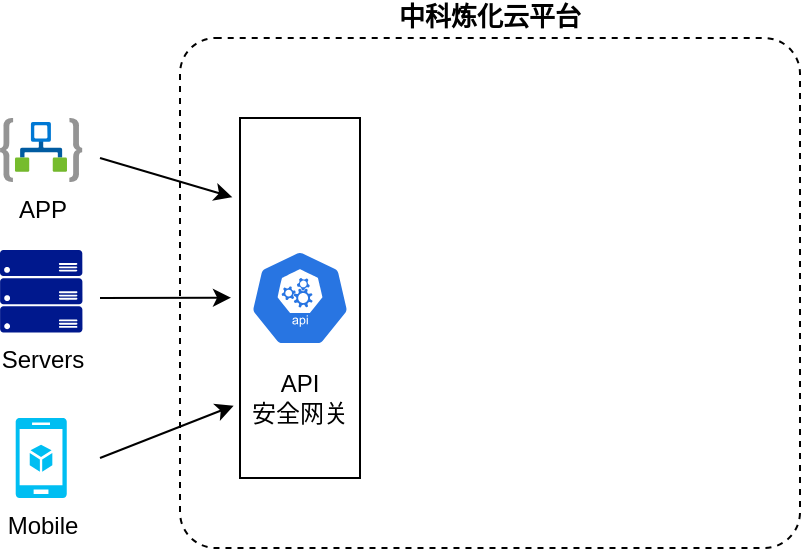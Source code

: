 <mxfile version="21.3.3" type="github">
  <diagram name="第 1 页" id="KtvbqaRSCcSbPuZ43bfZ">
    <mxGraphModel dx="1024" dy="389" grid="1" gridSize="10" guides="1" tooltips="1" connect="1" arrows="1" fold="1" page="1" pageScale="1" pageWidth="827" pageHeight="1169" math="0" shadow="0">
      <root>
        <mxCell id="0" />
        <mxCell id="1" parent="0" />
        <mxCell id="9heVZX1AaKrHKkOdZYMy-10" value="&lt;b&gt;&lt;font style=&quot;font-size: 13px;&quot;&gt;中科炼化云平台&lt;/font&gt;&lt;/b&gt;" style="rounded=1;whiteSpace=wrap;html=1;arcSize=7;horizontal=1;labelPosition=center;verticalLabelPosition=top;align=center;verticalAlign=bottom;dashed=1;" vertex="1" parent="1">
          <mxGeometry x="320" y="90" width="310" height="255" as="geometry" />
        </mxCell>
        <mxCell id="9heVZX1AaKrHKkOdZYMy-1" value="&lt;br&gt;&lt;br&gt;&lt;br&gt;&lt;br&gt;&lt;br&gt;&lt;br&gt;&lt;br&gt;API&lt;br&gt;安全网关" style="rounded=0;whiteSpace=wrap;html=1;" vertex="1" parent="1">
          <mxGeometry x="350" y="130" width="60" height="180" as="geometry" />
        </mxCell>
        <mxCell id="9heVZX1AaKrHKkOdZYMy-2" value="" style="sketch=0;html=1;dashed=0;whitespace=wrap;fillColor=#2875E2;strokeColor=#ffffff;points=[[0.005,0.63,0],[0.1,0.2,0],[0.9,0.2,0],[0.5,0,0],[0.995,0.63,0],[0.72,0.99,0],[0.5,1,0],[0.28,0.99,0]];verticalLabelPosition=bottom;align=center;verticalAlign=top;shape=mxgraph.kubernetes.icon;prIcon=api" vertex="1" parent="1">
          <mxGeometry x="355" y="196" width="50" height="48" as="geometry" />
        </mxCell>
        <mxCell id="9heVZX1AaKrHKkOdZYMy-3" value="" style="endArrow=classic;html=1;rounded=0;entryX=-0.064;entryY=0.22;entryDx=0;entryDy=0;entryPerimeter=0;" edge="1" parent="1" target="9heVZX1AaKrHKkOdZYMy-1">
          <mxGeometry width="50" height="50" relative="1" as="geometry">
            <mxPoint x="280" y="150" as="sourcePoint" />
            <mxPoint x="280" y="180" as="targetPoint" />
          </mxGeometry>
        </mxCell>
        <mxCell id="9heVZX1AaKrHKkOdZYMy-4" value="" style="endArrow=classic;html=1;rounded=0;entryX=-0.075;entryY=0.499;entryDx=0;entryDy=0;entryPerimeter=0;" edge="1" parent="1" target="9heVZX1AaKrHKkOdZYMy-1">
          <mxGeometry width="50" height="50" relative="1" as="geometry">
            <mxPoint x="280" y="220" as="sourcePoint" />
            <mxPoint x="356" y="180" as="targetPoint" />
          </mxGeometry>
        </mxCell>
        <mxCell id="9heVZX1AaKrHKkOdZYMy-5" value="" style="endArrow=classic;html=1;rounded=0;entryX=-0.053;entryY=0.799;entryDx=0;entryDy=0;entryPerimeter=0;" edge="1" parent="1" target="9heVZX1AaKrHKkOdZYMy-1">
          <mxGeometry width="50" height="50" relative="1" as="geometry">
            <mxPoint x="280" y="300" as="sourcePoint" />
            <mxPoint x="356" y="230" as="targetPoint" />
          </mxGeometry>
        </mxCell>
        <mxCell id="9heVZX1AaKrHKkOdZYMy-6" value="APP" style="image;aspect=fixed;html=1;points=[];align=center;fontSize=12;image=img/lib/azure2/integration/Logic_Apps.svg;" vertex="1" parent="1">
          <mxGeometry x="230" y="130" width="41.23" height="32" as="geometry" />
        </mxCell>
        <mxCell id="9heVZX1AaKrHKkOdZYMy-8" value="Servers" style="sketch=0;aspect=fixed;pointerEvents=1;shadow=0;dashed=0;html=1;strokeColor=none;labelPosition=center;verticalLabelPosition=bottom;verticalAlign=top;align=center;fillColor=#00188D;shape=mxgraph.azure.server_rack" vertex="1" parent="1">
          <mxGeometry x="230" y="196" width="41.23" height="41.23" as="geometry" />
        </mxCell>
        <mxCell id="9heVZX1AaKrHKkOdZYMy-9" value="Mobile" style="verticalLabelPosition=bottom;html=1;verticalAlign=top;align=center;strokeColor=none;fillColor=#00BEF2;shape=mxgraph.azure.mobile_services;pointerEvents=1;" vertex="1" parent="1">
          <mxGeometry x="237.8" y="280" width="25.63" height="40" as="geometry" />
        </mxCell>
      </root>
    </mxGraphModel>
  </diagram>
</mxfile>

